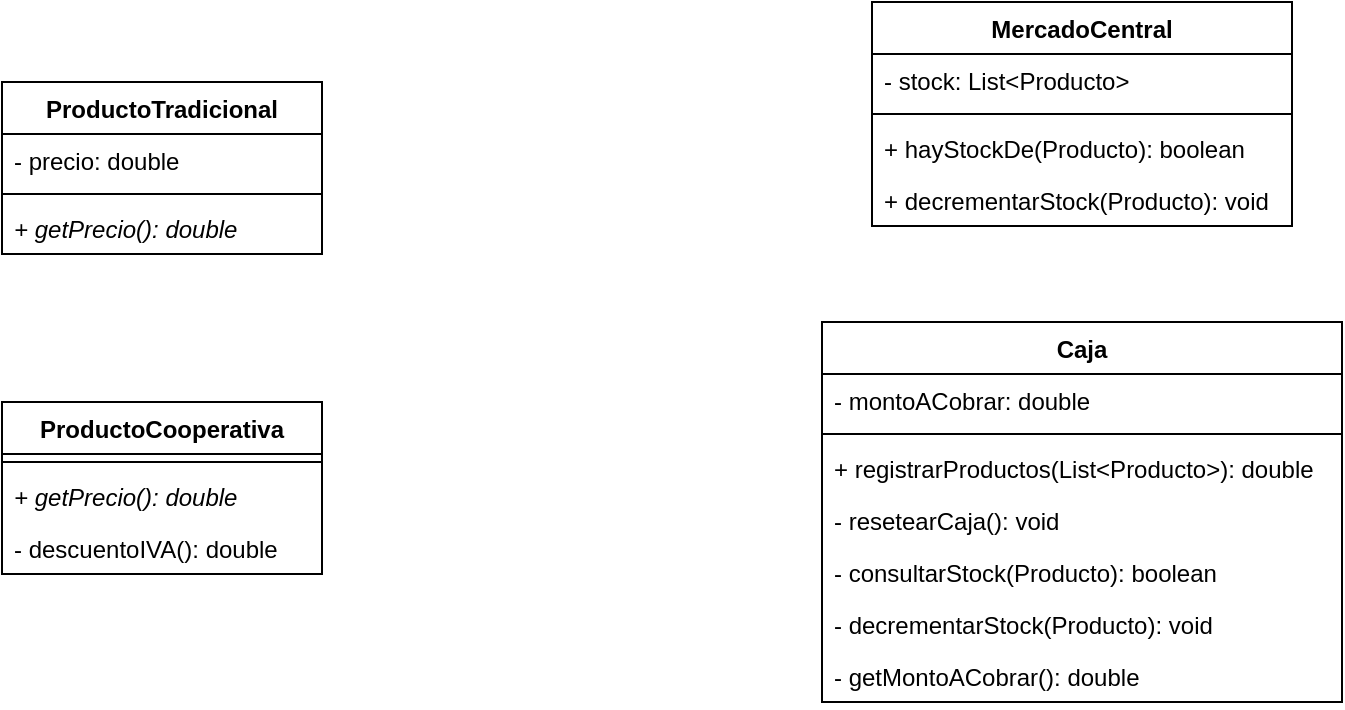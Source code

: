 <mxfile version="15.3.1" type="device"><diagram id="q6xif1N8gGkLMhKloS7R" name="Page-1"><mxGraphModel dx="1102" dy="582" grid="1" gridSize="10" guides="1" tooltips="1" connect="1" arrows="1" fold="1" page="1" pageScale="1" pageWidth="827" pageHeight="1169" math="0" shadow="0"><root><mxCell id="0"/><mxCell id="1" parent="0"/><mxCell id="BW0W7njLz1lV5XwxKbI1-1" value="Caja" style="swimlane;fontStyle=1;align=center;verticalAlign=top;childLayout=stackLayout;horizontal=1;startSize=26;horizontalStack=0;resizeParent=1;resizeParentMax=0;resizeLast=0;collapsible=1;marginBottom=0;" vertex="1" parent="1"><mxGeometry x="530" y="200" width="260" height="190" as="geometry"/></mxCell><mxCell id="BW0W7njLz1lV5XwxKbI1-2" value="- montoACobrar: double" style="text;strokeColor=none;fillColor=none;align=left;verticalAlign=top;spacingLeft=4;spacingRight=4;overflow=hidden;rotatable=0;points=[[0,0.5],[1,0.5]];portConstraint=eastwest;" vertex="1" parent="BW0W7njLz1lV5XwxKbI1-1"><mxGeometry y="26" width="260" height="26" as="geometry"/></mxCell><mxCell id="BW0W7njLz1lV5XwxKbI1-3" value="" style="line;strokeWidth=1;fillColor=none;align=left;verticalAlign=middle;spacingTop=-1;spacingLeft=3;spacingRight=3;rotatable=0;labelPosition=right;points=[];portConstraint=eastwest;" vertex="1" parent="BW0W7njLz1lV5XwxKbI1-1"><mxGeometry y="52" width="260" height="8" as="geometry"/></mxCell><mxCell id="BW0W7njLz1lV5XwxKbI1-4" value="+ registrarProductos(List&lt;Producto&gt;): double" style="text;strokeColor=none;fillColor=none;align=left;verticalAlign=top;spacingLeft=4;spacingRight=4;overflow=hidden;rotatable=0;points=[[0,0.5],[1,0.5]];portConstraint=eastwest;" vertex="1" parent="BW0W7njLz1lV5XwxKbI1-1"><mxGeometry y="60" width="260" height="26" as="geometry"/></mxCell><mxCell id="BW0W7njLz1lV5XwxKbI1-7" value="- resetearCaja(): void" style="text;strokeColor=none;fillColor=none;align=left;verticalAlign=top;spacingLeft=4;spacingRight=4;overflow=hidden;rotatable=0;points=[[0,0.5],[1,0.5]];portConstraint=eastwest;" vertex="1" parent="BW0W7njLz1lV5XwxKbI1-1"><mxGeometry y="86" width="260" height="26" as="geometry"/></mxCell><mxCell id="BW0W7njLz1lV5XwxKbI1-6" value="- consultarStock(Producto): boolean" style="text;strokeColor=none;fillColor=none;align=left;verticalAlign=top;spacingLeft=4;spacingRight=4;overflow=hidden;rotatable=0;points=[[0,0.5],[1,0.5]];portConstraint=eastwest;" vertex="1" parent="BW0W7njLz1lV5XwxKbI1-1"><mxGeometry y="112" width="260" height="26" as="geometry"/></mxCell><mxCell id="BW0W7njLz1lV5XwxKbI1-13" value="- decrementarStock(Producto): void" style="text;strokeColor=none;fillColor=none;align=left;verticalAlign=top;spacingLeft=4;spacingRight=4;overflow=hidden;rotatable=0;points=[[0,0.5],[1,0.5]];portConstraint=eastwest;" vertex="1" parent="BW0W7njLz1lV5XwxKbI1-1"><mxGeometry y="138" width="260" height="26" as="geometry"/></mxCell><mxCell id="BW0W7njLz1lV5XwxKbI1-5" value="- getMontoACobrar(): double" style="text;strokeColor=none;fillColor=none;align=left;verticalAlign=top;spacingLeft=4;spacingRight=4;overflow=hidden;rotatable=0;points=[[0,0.5],[1,0.5]];portConstraint=eastwest;" vertex="1" parent="BW0W7njLz1lV5XwxKbI1-1"><mxGeometry y="164" width="260" height="26" as="geometry"/></mxCell><mxCell id="BW0W7njLz1lV5XwxKbI1-8" value="MercadoCentral" style="swimlane;fontStyle=1;align=center;verticalAlign=top;childLayout=stackLayout;horizontal=1;startSize=26;horizontalStack=0;resizeParent=1;resizeParentMax=0;resizeLast=0;collapsible=1;marginBottom=0;" vertex="1" parent="1"><mxGeometry x="555" y="40" width="210" height="112" as="geometry"/></mxCell><mxCell id="BW0W7njLz1lV5XwxKbI1-9" value="- stock: List&lt;Producto&gt;" style="text;strokeColor=none;fillColor=none;align=left;verticalAlign=top;spacingLeft=4;spacingRight=4;overflow=hidden;rotatable=0;points=[[0,0.5],[1,0.5]];portConstraint=eastwest;" vertex="1" parent="BW0W7njLz1lV5XwxKbI1-8"><mxGeometry y="26" width="210" height="26" as="geometry"/></mxCell><mxCell id="BW0W7njLz1lV5XwxKbI1-10" value="" style="line;strokeWidth=1;fillColor=none;align=left;verticalAlign=middle;spacingTop=-1;spacingLeft=3;spacingRight=3;rotatable=0;labelPosition=right;points=[];portConstraint=eastwest;" vertex="1" parent="BW0W7njLz1lV5XwxKbI1-8"><mxGeometry y="52" width="210" height="8" as="geometry"/></mxCell><mxCell id="BW0W7njLz1lV5XwxKbI1-11" value="+ hayStockDe(Producto): boolean" style="text;strokeColor=none;fillColor=none;align=left;verticalAlign=top;spacingLeft=4;spacingRight=4;overflow=hidden;rotatable=0;points=[[0,0.5],[1,0.5]];portConstraint=eastwest;" vertex="1" parent="BW0W7njLz1lV5XwxKbI1-8"><mxGeometry y="60" width="210" height="26" as="geometry"/></mxCell><mxCell id="BW0W7njLz1lV5XwxKbI1-12" value="+ decrementarStock(Producto): void" style="text;strokeColor=none;fillColor=none;align=left;verticalAlign=top;spacingLeft=4;spacingRight=4;overflow=hidden;rotatable=0;points=[[0,0.5],[1,0.5]];portConstraint=eastwest;" vertex="1" parent="BW0W7njLz1lV5XwxKbI1-8"><mxGeometry y="86" width="210" height="26" as="geometry"/></mxCell><mxCell id="BW0W7njLz1lV5XwxKbI1-14" value="ProductoCooperativa" style="swimlane;fontStyle=1;align=center;verticalAlign=top;childLayout=stackLayout;horizontal=1;startSize=26;horizontalStack=0;resizeParent=1;resizeParentMax=0;resizeLast=0;collapsible=1;marginBottom=0;" vertex="1" parent="1"><mxGeometry x="120" y="240" width="160" height="86" as="geometry"/></mxCell><mxCell id="BW0W7njLz1lV5XwxKbI1-16" value="" style="line;strokeWidth=1;fillColor=none;align=left;verticalAlign=middle;spacingTop=-1;spacingLeft=3;spacingRight=3;rotatable=0;labelPosition=right;points=[];portConstraint=eastwest;" vertex="1" parent="BW0W7njLz1lV5XwxKbI1-14"><mxGeometry y="26" width="160" height="8" as="geometry"/></mxCell><mxCell id="BW0W7njLz1lV5XwxKbI1-27" value="+ getPrecio(): double" style="text;strokeColor=none;fillColor=none;align=left;verticalAlign=top;spacingLeft=4;spacingRight=4;overflow=hidden;rotatable=0;points=[[0,0.5],[1,0.5]];portConstraint=eastwest;fontStyle=2" vertex="1" parent="BW0W7njLz1lV5XwxKbI1-14"><mxGeometry y="34" width="160" height="26" as="geometry"/></mxCell><mxCell id="BW0W7njLz1lV5XwxKbI1-17" value="- descuentoIVA(): double" style="text;strokeColor=none;fillColor=none;align=left;verticalAlign=top;spacingLeft=4;spacingRight=4;overflow=hidden;rotatable=0;points=[[0,0.5],[1,0.5]];portConstraint=eastwest;" vertex="1" parent="BW0W7njLz1lV5XwxKbI1-14"><mxGeometry y="60" width="160" height="26" as="geometry"/></mxCell><mxCell id="BW0W7njLz1lV5XwxKbI1-23" value="ProductoTradicional" style="swimlane;fontStyle=1;align=center;verticalAlign=top;childLayout=stackLayout;horizontal=1;startSize=26;horizontalStack=0;resizeParent=1;resizeParentMax=0;resizeLast=0;collapsible=1;marginBottom=0;" vertex="1" parent="1"><mxGeometry x="120" y="80" width="160" height="86" as="geometry"/></mxCell><mxCell id="BW0W7njLz1lV5XwxKbI1-24" value="- precio: double" style="text;strokeColor=none;fillColor=none;align=left;verticalAlign=top;spacingLeft=4;spacingRight=4;overflow=hidden;rotatable=0;points=[[0,0.5],[1,0.5]];portConstraint=eastwest;" vertex="1" parent="BW0W7njLz1lV5XwxKbI1-23"><mxGeometry y="26" width="160" height="26" as="geometry"/></mxCell><mxCell id="BW0W7njLz1lV5XwxKbI1-25" value="" style="line;strokeWidth=1;fillColor=none;align=left;verticalAlign=middle;spacingTop=-1;spacingLeft=3;spacingRight=3;rotatable=0;labelPosition=right;points=[];portConstraint=eastwest;" vertex="1" parent="BW0W7njLz1lV5XwxKbI1-23"><mxGeometry y="52" width="160" height="8" as="geometry"/></mxCell><mxCell id="BW0W7njLz1lV5XwxKbI1-26" value="+ getPrecio(): double" style="text;strokeColor=none;fillColor=none;align=left;verticalAlign=top;spacingLeft=4;spacingRight=4;overflow=hidden;rotatable=0;points=[[0,0.5],[1,0.5]];portConstraint=eastwest;fontStyle=2" vertex="1" parent="BW0W7njLz1lV5XwxKbI1-23"><mxGeometry y="60" width="160" height="26" as="geometry"/></mxCell></root></mxGraphModel></diagram></mxfile>
